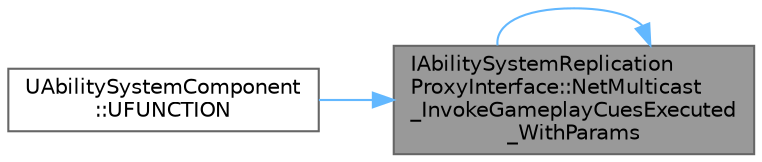 digraph "IAbilitySystemReplicationProxyInterface::NetMulticast_InvokeGameplayCuesExecuted_WithParams"
{
 // INTERACTIVE_SVG=YES
 // LATEX_PDF_SIZE
  bgcolor="transparent";
  edge [fontname=Helvetica,fontsize=10,labelfontname=Helvetica,labelfontsize=10];
  node [fontname=Helvetica,fontsize=10,shape=box,height=0.2,width=0.4];
  rankdir="RL";
  Node1 [id="Node000001",label="IAbilitySystemReplication\lProxyInterface::NetMulticast\l_InvokeGameplayCuesExecuted\l_WithParams",height=0.2,width=0.4,color="gray40", fillcolor="grey60", style="filled", fontcolor="black",tooltip=" "];
  Node1 -> Node1 [id="edge1_Node000001_Node000001",dir="back",color="steelblue1",style="solid",tooltip=" "];
  Node1 -> Node2 [id="edge2_Node000001_Node000002",dir="back",color="steelblue1",style="solid",tooltip=" "];
  Node2 [id="Node000002",label="UAbilitySystemComponent\l::UFUNCTION",height=0.2,width=0.4,color="grey40", fillcolor="white", style="filled",URL="$d4/d2d/classUAbilitySystemComponent.html#aa96b2ffa6907fa002332e13454c15e90",tooltip=" "];
}
